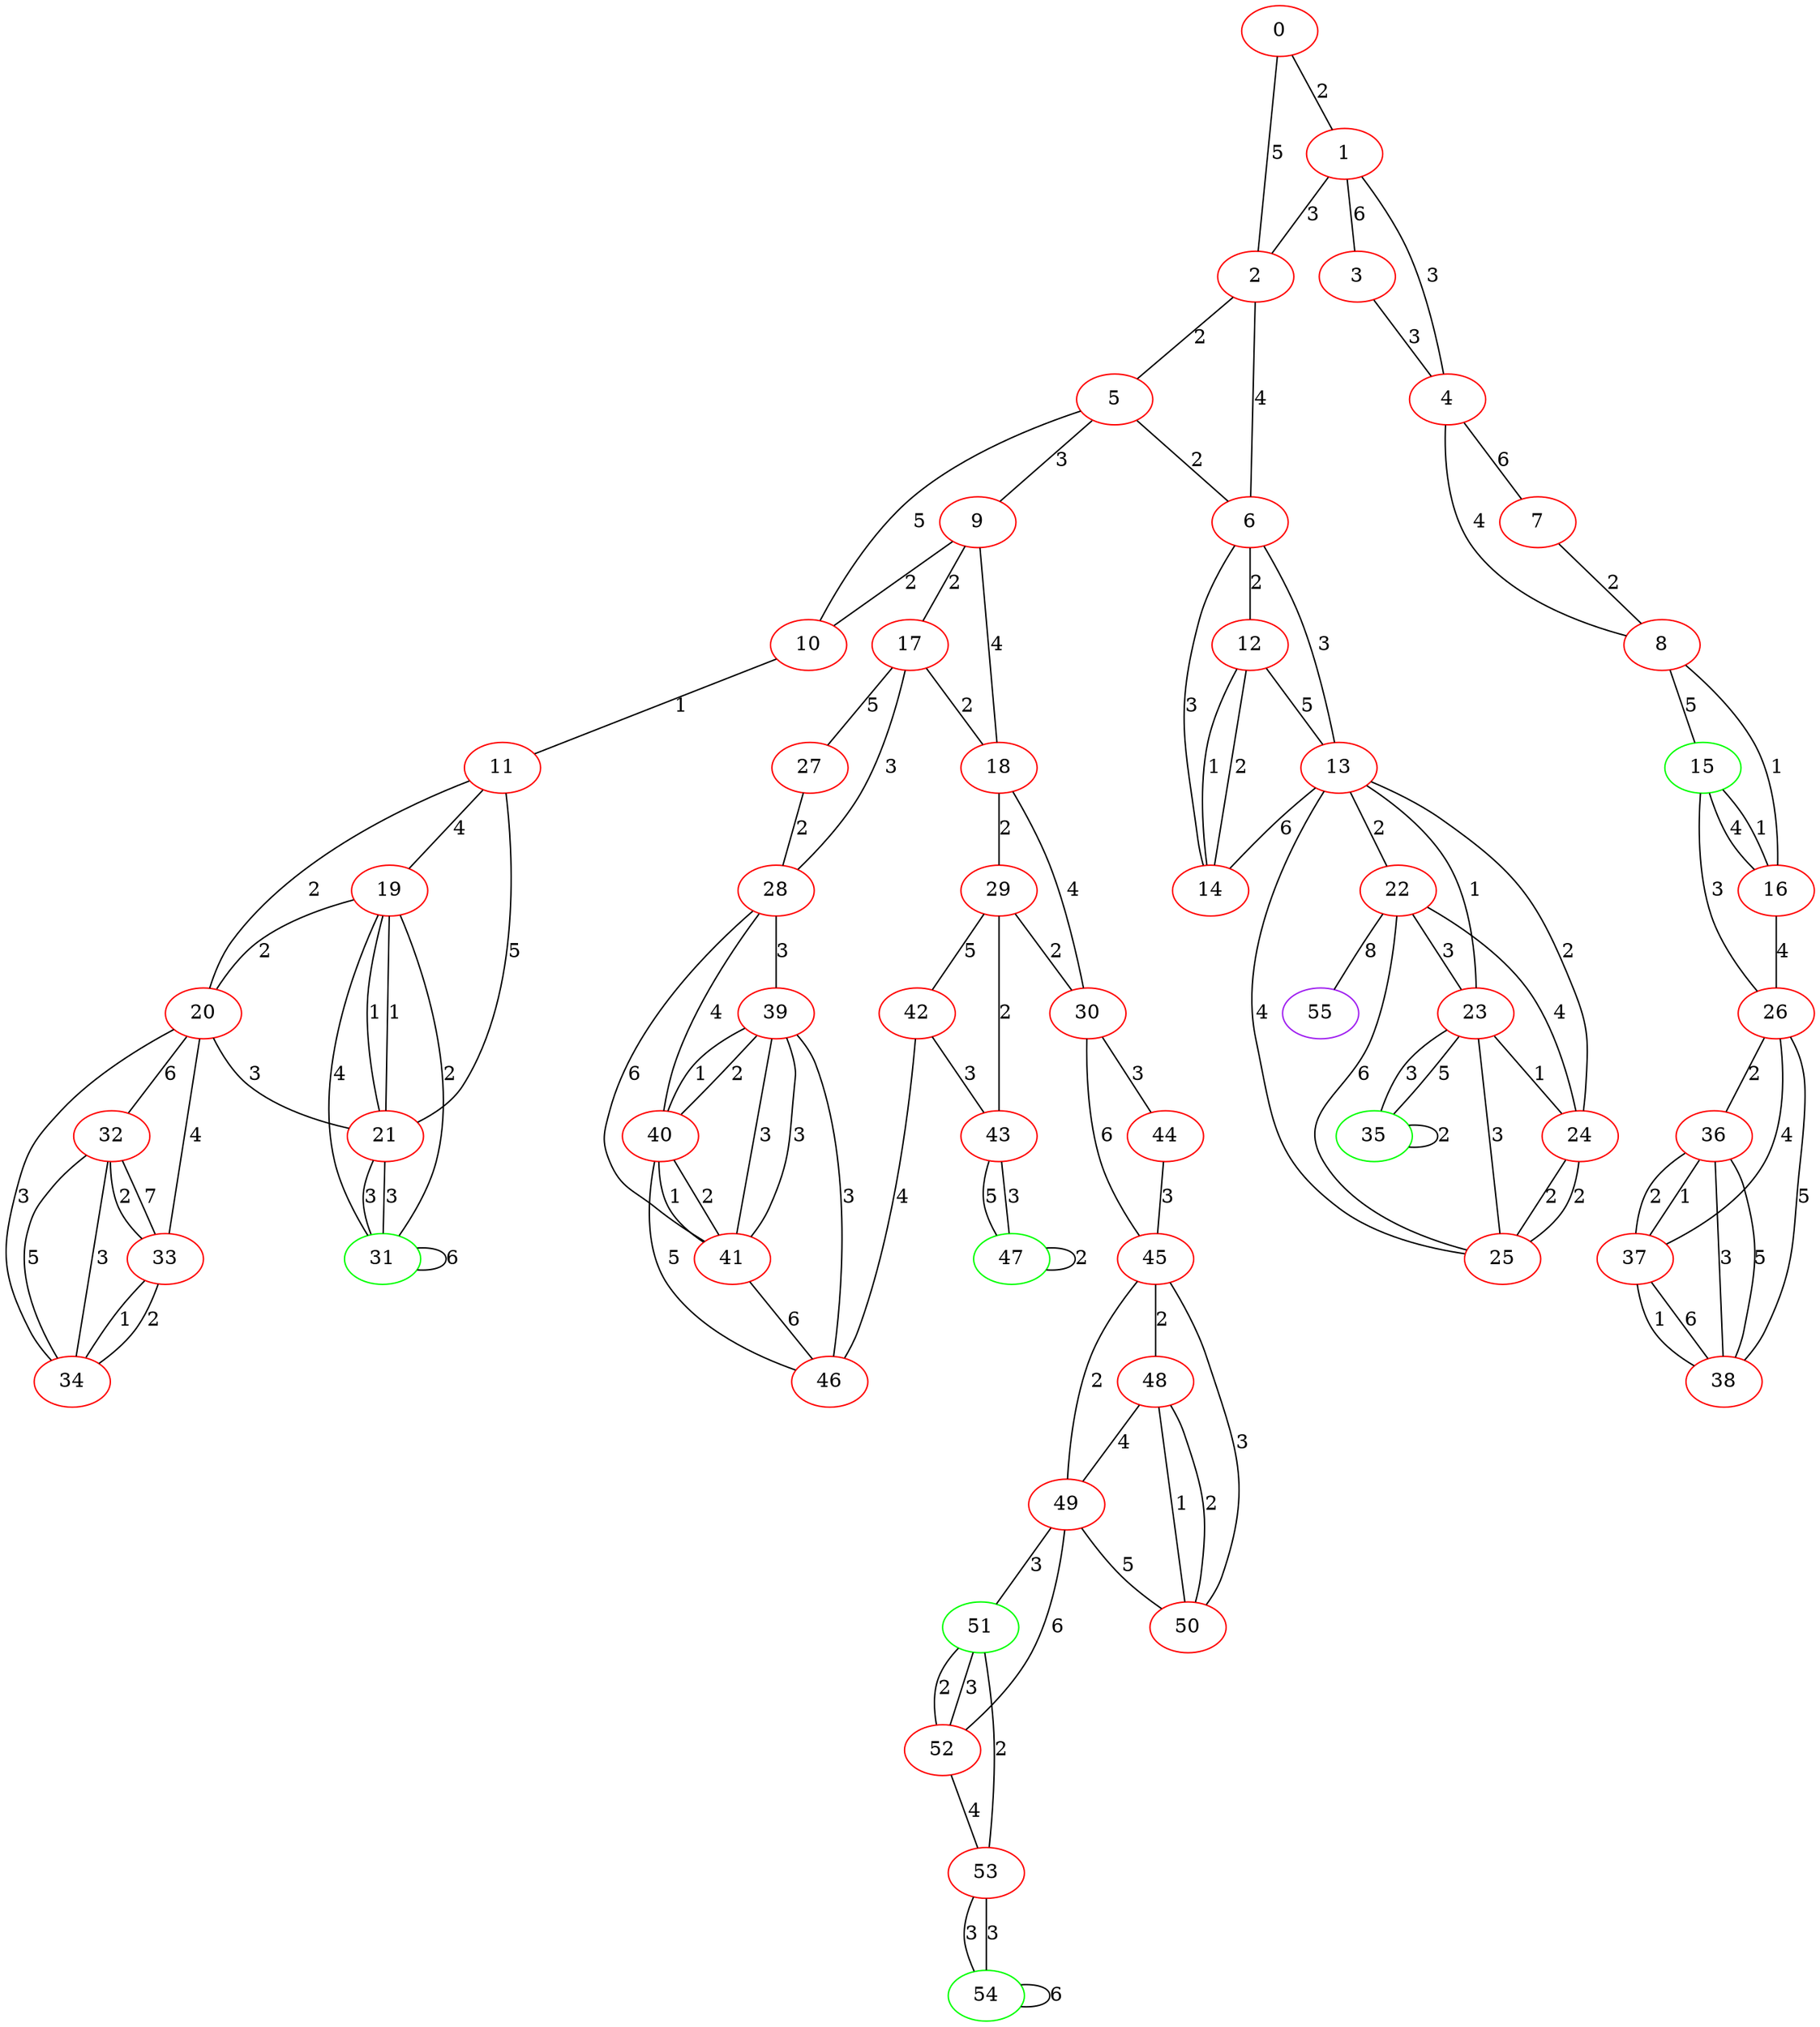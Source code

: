 graph "" {
0 [color=red, weight=1];
1 [color=red, weight=1];
2 [color=red, weight=1];
3 [color=red, weight=1];
4 [color=red, weight=1];
5 [color=red, weight=1];
6 [color=red, weight=1];
7 [color=red, weight=1];
8 [color=red, weight=1];
9 [color=red, weight=1];
10 [color=red, weight=1];
11 [color=red, weight=1];
12 [color=red, weight=1];
13 [color=red, weight=1];
14 [color=red, weight=1];
15 [color=green, weight=2];
16 [color=red, weight=1];
17 [color=red, weight=1];
18 [color=red, weight=1];
19 [color=red, weight=1];
20 [color=red, weight=1];
21 [color=red, weight=1];
22 [color=red, weight=1];
23 [color=red, weight=1];
24 [color=red, weight=1];
25 [color=red, weight=1];
26 [color=red, weight=1];
27 [color=red, weight=1];
28 [color=red, weight=1];
29 [color=red, weight=1];
30 [color=red, weight=1];
31 [color=green, weight=2];
32 [color=red, weight=1];
33 [color=red, weight=1];
34 [color=red, weight=1];
35 [color=green, weight=2];
36 [color=red, weight=1];
37 [color=red, weight=1];
38 [color=red, weight=1];
39 [color=red, weight=1];
40 [color=red, weight=1];
41 [color=red, weight=1];
42 [color=red, weight=1];
43 [color=red, weight=1];
44 [color=red, weight=1];
45 [color=red, weight=1];
46 [color=red, weight=1];
47 [color=green, weight=2];
48 [color=red, weight=1];
49 [color=red, weight=1];
50 [color=red, weight=1];
51 [color=green, weight=2];
52 [color=red, weight=1];
53 [color=red, weight=1];
54 [color=green, weight=2];
55 [color=purple, weight=4];
0 -- 1  [key=0, label=2];
0 -- 2  [key=0, label=5];
1 -- 2  [key=0, label=3];
1 -- 3  [key=0, label=6];
1 -- 4  [key=0, label=3];
2 -- 5  [key=0, label=2];
2 -- 6  [key=0, label=4];
3 -- 4  [key=0, label=3];
4 -- 8  [key=0, label=4];
4 -- 7  [key=0, label=6];
5 -- 9  [key=0, label=3];
5 -- 10  [key=0, label=5];
5 -- 6  [key=0, label=2];
6 -- 12  [key=0, label=2];
6 -- 13  [key=0, label=3];
6 -- 14  [key=0, label=3];
7 -- 8  [key=0, label=2];
8 -- 16  [key=0, label=1];
8 -- 15  [key=0, label=5];
9 -- 17  [key=0, label=2];
9 -- 18  [key=0, label=4];
9 -- 10  [key=0, label=2];
10 -- 11  [key=0, label=1];
11 -- 19  [key=0, label=4];
11 -- 20  [key=0, label=2];
11 -- 21  [key=0, label=5];
12 -- 14  [key=0, label=2];
12 -- 14  [key=1, label=1];
12 -- 13  [key=0, label=5];
13 -- 14  [key=0, label=6];
13 -- 22  [key=0, label=2];
13 -- 23  [key=0, label=1];
13 -- 24  [key=0, label=2];
13 -- 25  [key=0, label=4];
15 -- 16  [key=0, label=1];
15 -- 16  [key=1, label=4];
15 -- 26  [key=0, label=3];
16 -- 26  [key=0, label=4];
17 -- 18  [key=0, label=2];
17 -- 27  [key=0, label=5];
17 -- 28  [key=0, label=3];
18 -- 29  [key=0, label=2];
18 -- 30  [key=0, label=4];
19 -- 20  [key=0, label=2];
19 -- 21  [key=0, label=1];
19 -- 21  [key=1, label=1];
19 -- 31  [key=0, label=2];
19 -- 31  [key=1, label=4];
20 -- 32  [key=0, label=6];
20 -- 33  [key=0, label=4];
20 -- 34  [key=0, label=3];
20 -- 21  [key=0, label=3];
21 -- 31  [key=0, label=3];
21 -- 31  [key=1, label=3];
22 -- 24  [key=0, label=4];
22 -- 25  [key=0, label=6];
22 -- 55  [key=0, label=8];
22 -- 23  [key=0, label=3];
23 -- 24  [key=0, label=1];
23 -- 25  [key=0, label=3];
23 -- 35  [key=0, label=3];
23 -- 35  [key=1, label=5];
24 -- 25  [key=0, label=2];
24 -- 25  [key=1, label=2];
26 -- 36  [key=0, label=2];
26 -- 37  [key=0, label=4];
26 -- 38  [key=0, label=5];
27 -- 28  [key=0, label=2];
28 -- 40  [key=0, label=4];
28 -- 41  [key=0, label=6];
28 -- 39  [key=0, label=3];
29 -- 43  [key=0, label=2];
29 -- 42  [key=0, label=5];
29 -- 30  [key=0, label=2];
30 -- 44  [key=0, label=3];
30 -- 45  [key=0, label=6];
31 -- 31  [key=0, label=6];
32 -- 33  [key=0, label=7];
32 -- 33  [key=1, label=2];
32 -- 34  [key=0, label=5];
32 -- 34  [key=1, label=3];
33 -- 34  [key=0, label=2];
33 -- 34  [key=1, label=1];
35 -- 35  [key=0, label=2];
36 -- 37  [key=0, label=1];
36 -- 37  [key=1, label=2];
36 -- 38  [key=0, label=5];
36 -- 38  [key=1, label=3];
37 -- 38  [key=0, label=6];
37 -- 38  [key=1, label=1];
39 -- 40  [key=0, label=2];
39 -- 40  [key=1, label=1];
39 -- 41  [key=0, label=3];
39 -- 41  [key=1, label=3];
39 -- 46  [key=0, label=3];
40 -- 41  [key=0, label=1];
40 -- 41  [key=1, label=2];
40 -- 46  [key=0, label=5];
41 -- 46  [key=0, label=6];
42 -- 43  [key=0, label=3];
42 -- 46  [key=0, label=4];
43 -- 47  [key=0, label=3];
43 -- 47  [key=1, label=5];
44 -- 45  [key=0, label=3];
45 -- 48  [key=0, label=2];
45 -- 49  [key=0, label=2];
45 -- 50  [key=0, label=3];
47 -- 47  [key=0, label=2];
48 -- 49  [key=0, label=4];
48 -- 50  [key=0, label=1];
48 -- 50  [key=1, label=2];
49 -- 50  [key=0, label=5];
49 -- 51  [key=0, label=3];
49 -- 52  [key=0, label=6];
51 -- 52  [key=0, label=2];
51 -- 52  [key=1, label=3];
51 -- 53  [key=0, label=2];
52 -- 53  [key=0, label=4];
53 -- 54  [key=0, label=3];
53 -- 54  [key=1, label=3];
54 -- 54  [key=0, label=6];
}
